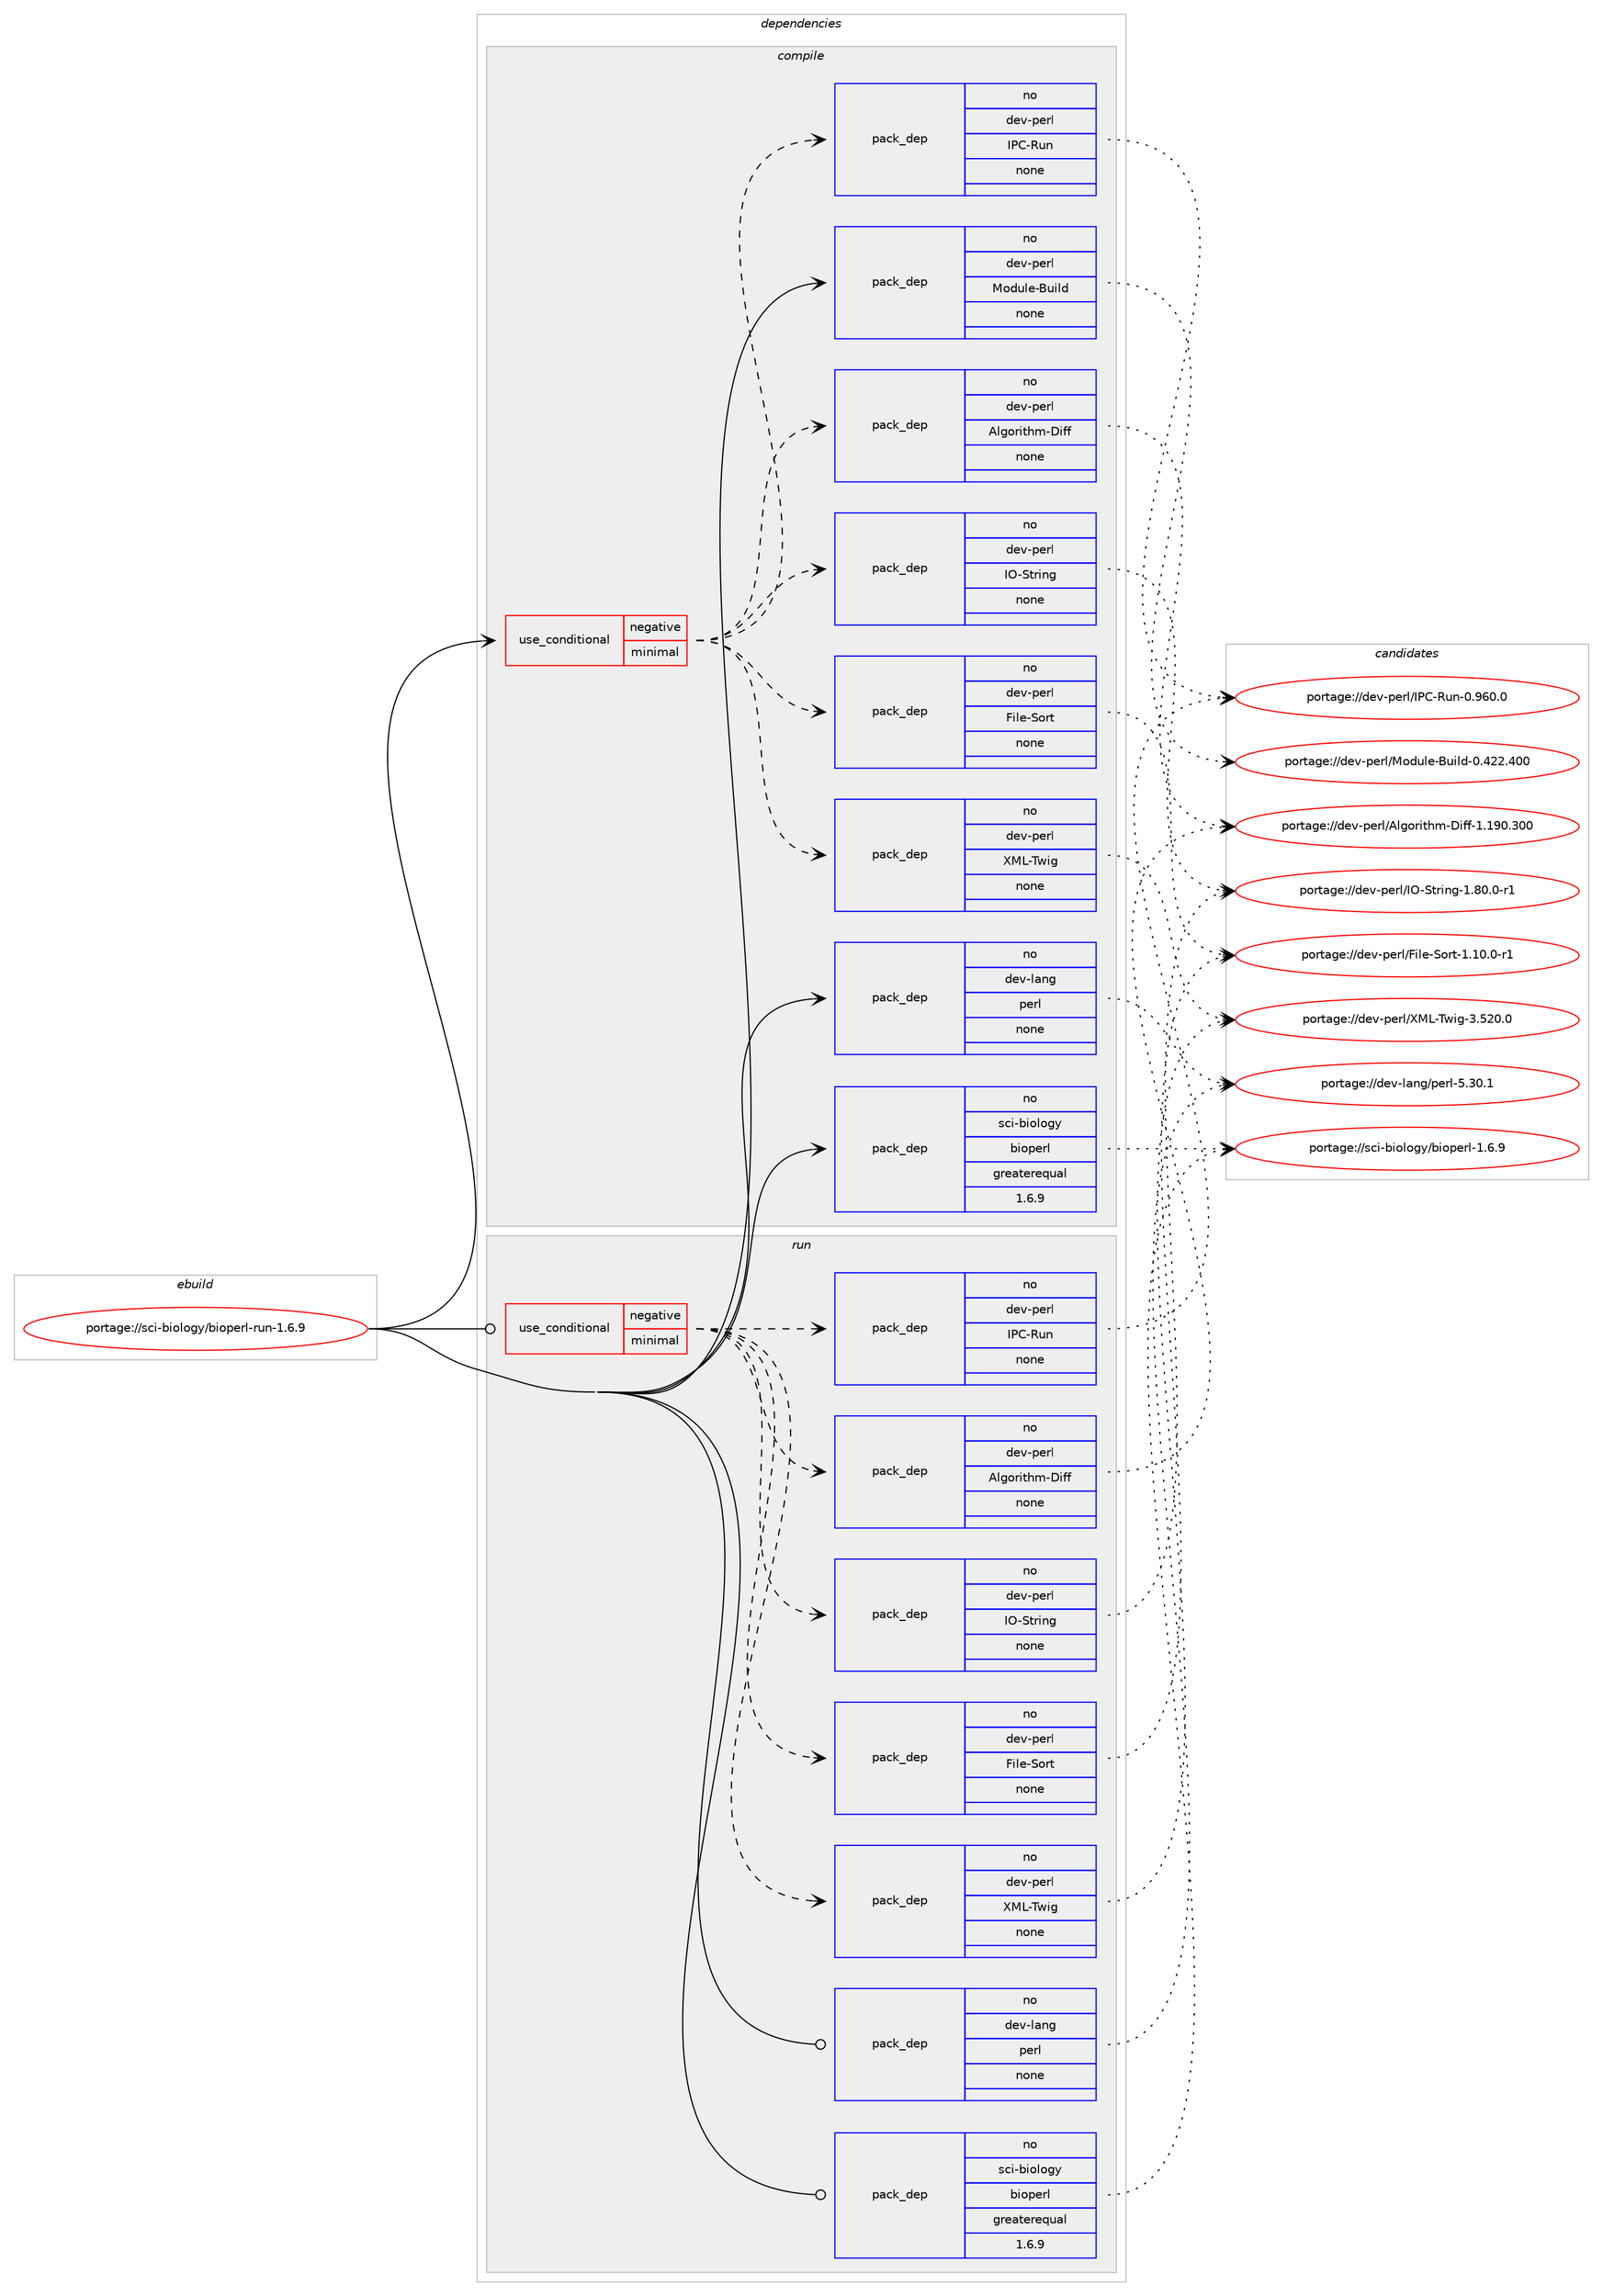 digraph prolog {

# *************
# Graph options
# *************

newrank=true;
concentrate=true;
compound=true;
graph [rankdir=LR,fontname=Helvetica,fontsize=10,ranksep=1.5];#, ranksep=2.5, nodesep=0.2];
edge  [arrowhead=vee];
node  [fontname=Helvetica,fontsize=10];

# **********
# The ebuild
# **********

subgraph cluster_leftcol {
color=gray;
rank=same;
label=<<i>ebuild</i>>;
id [label="portage://sci-biology/bioperl-run-1.6.9", color=red, width=4, href="../sci-biology/bioperl-run-1.6.9.svg"];
}

# ****************
# The dependencies
# ****************

subgraph cluster_midcol {
color=gray;
label=<<i>dependencies</i>>;
subgraph cluster_compile {
fillcolor="#eeeeee";
style=filled;
label=<<i>compile</i>>;
subgraph cond13892 {
dependency66267 [label=<<TABLE BORDER="0" CELLBORDER="1" CELLSPACING="0" CELLPADDING="4"><TR><TD ROWSPAN="3" CELLPADDING="10">use_conditional</TD></TR><TR><TD>negative</TD></TR><TR><TD>minimal</TD></TR></TABLE>>, shape=none, color=red];
subgraph pack50959 {
dependency66268 [label=<<TABLE BORDER="0" CELLBORDER="1" CELLSPACING="0" CELLPADDING="4" WIDTH="220"><TR><TD ROWSPAN="6" CELLPADDING="30">pack_dep</TD></TR><TR><TD WIDTH="110">no</TD></TR><TR><TD>dev-perl</TD></TR><TR><TD>Algorithm-Diff</TD></TR><TR><TD>none</TD></TR><TR><TD></TD></TR></TABLE>>, shape=none, color=blue];
}
dependency66267:e -> dependency66268:w [weight=20,style="dashed",arrowhead="vee"];
subgraph pack50960 {
dependency66269 [label=<<TABLE BORDER="0" CELLBORDER="1" CELLSPACING="0" CELLPADDING="4" WIDTH="220"><TR><TD ROWSPAN="6" CELLPADDING="30">pack_dep</TD></TR><TR><TD WIDTH="110">no</TD></TR><TR><TD>dev-perl</TD></TR><TR><TD>XML-Twig</TD></TR><TR><TD>none</TD></TR><TR><TD></TD></TR></TABLE>>, shape=none, color=blue];
}
dependency66267:e -> dependency66269:w [weight=20,style="dashed",arrowhead="vee"];
subgraph pack50961 {
dependency66270 [label=<<TABLE BORDER="0" CELLBORDER="1" CELLSPACING="0" CELLPADDING="4" WIDTH="220"><TR><TD ROWSPAN="6" CELLPADDING="30">pack_dep</TD></TR><TR><TD WIDTH="110">no</TD></TR><TR><TD>dev-perl</TD></TR><TR><TD>IO-String</TD></TR><TR><TD>none</TD></TR><TR><TD></TD></TR></TABLE>>, shape=none, color=blue];
}
dependency66267:e -> dependency66270:w [weight=20,style="dashed",arrowhead="vee"];
subgraph pack50962 {
dependency66271 [label=<<TABLE BORDER="0" CELLBORDER="1" CELLSPACING="0" CELLPADDING="4" WIDTH="220"><TR><TD ROWSPAN="6" CELLPADDING="30">pack_dep</TD></TR><TR><TD WIDTH="110">no</TD></TR><TR><TD>dev-perl</TD></TR><TR><TD>IPC-Run</TD></TR><TR><TD>none</TD></TR><TR><TD></TD></TR></TABLE>>, shape=none, color=blue];
}
dependency66267:e -> dependency66271:w [weight=20,style="dashed",arrowhead="vee"];
subgraph pack50963 {
dependency66272 [label=<<TABLE BORDER="0" CELLBORDER="1" CELLSPACING="0" CELLPADDING="4" WIDTH="220"><TR><TD ROWSPAN="6" CELLPADDING="30">pack_dep</TD></TR><TR><TD WIDTH="110">no</TD></TR><TR><TD>dev-perl</TD></TR><TR><TD>File-Sort</TD></TR><TR><TD>none</TD></TR><TR><TD></TD></TR></TABLE>>, shape=none, color=blue];
}
dependency66267:e -> dependency66272:w [weight=20,style="dashed",arrowhead="vee"];
}
id:e -> dependency66267:w [weight=20,style="solid",arrowhead="vee"];
subgraph pack50964 {
dependency66273 [label=<<TABLE BORDER="0" CELLBORDER="1" CELLSPACING="0" CELLPADDING="4" WIDTH="220"><TR><TD ROWSPAN="6" CELLPADDING="30">pack_dep</TD></TR><TR><TD WIDTH="110">no</TD></TR><TR><TD>dev-lang</TD></TR><TR><TD>perl</TD></TR><TR><TD>none</TD></TR><TR><TD></TD></TR></TABLE>>, shape=none, color=blue];
}
id:e -> dependency66273:w [weight=20,style="solid",arrowhead="vee"];
subgraph pack50965 {
dependency66274 [label=<<TABLE BORDER="0" CELLBORDER="1" CELLSPACING="0" CELLPADDING="4" WIDTH="220"><TR><TD ROWSPAN="6" CELLPADDING="30">pack_dep</TD></TR><TR><TD WIDTH="110">no</TD></TR><TR><TD>dev-perl</TD></TR><TR><TD>Module-Build</TD></TR><TR><TD>none</TD></TR><TR><TD></TD></TR></TABLE>>, shape=none, color=blue];
}
id:e -> dependency66274:w [weight=20,style="solid",arrowhead="vee"];
subgraph pack50966 {
dependency66275 [label=<<TABLE BORDER="0" CELLBORDER="1" CELLSPACING="0" CELLPADDING="4" WIDTH="220"><TR><TD ROWSPAN="6" CELLPADDING="30">pack_dep</TD></TR><TR><TD WIDTH="110">no</TD></TR><TR><TD>sci-biology</TD></TR><TR><TD>bioperl</TD></TR><TR><TD>greaterequal</TD></TR><TR><TD>1.6.9</TD></TR></TABLE>>, shape=none, color=blue];
}
id:e -> dependency66275:w [weight=20,style="solid",arrowhead="vee"];
}
subgraph cluster_compileandrun {
fillcolor="#eeeeee";
style=filled;
label=<<i>compile and run</i>>;
}
subgraph cluster_run {
fillcolor="#eeeeee";
style=filled;
label=<<i>run</i>>;
subgraph cond13893 {
dependency66276 [label=<<TABLE BORDER="0" CELLBORDER="1" CELLSPACING="0" CELLPADDING="4"><TR><TD ROWSPAN="3" CELLPADDING="10">use_conditional</TD></TR><TR><TD>negative</TD></TR><TR><TD>minimal</TD></TR></TABLE>>, shape=none, color=red];
subgraph pack50967 {
dependency66277 [label=<<TABLE BORDER="0" CELLBORDER="1" CELLSPACING="0" CELLPADDING="4" WIDTH="220"><TR><TD ROWSPAN="6" CELLPADDING="30">pack_dep</TD></TR><TR><TD WIDTH="110">no</TD></TR><TR><TD>dev-perl</TD></TR><TR><TD>Algorithm-Diff</TD></TR><TR><TD>none</TD></TR><TR><TD></TD></TR></TABLE>>, shape=none, color=blue];
}
dependency66276:e -> dependency66277:w [weight=20,style="dashed",arrowhead="vee"];
subgraph pack50968 {
dependency66278 [label=<<TABLE BORDER="0" CELLBORDER="1" CELLSPACING="0" CELLPADDING="4" WIDTH="220"><TR><TD ROWSPAN="6" CELLPADDING="30">pack_dep</TD></TR><TR><TD WIDTH="110">no</TD></TR><TR><TD>dev-perl</TD></TR><TR><TD>XML-Twig</TD></TR><TR><TD>none</TD></TR><TR><TD></TD></TR></TABLE>>, shape=none, color=blue];
}
dependency66276:e -> dependency66278:w [weight=20,style="dashed",arrowhead="vee"];
subgraph pack50969 {
dependency66279 [label=<<TABLE BORDER="0" CELLBORDER="1" CELLSPACING="0" CELLPADDING="4" WIDTH="220"><TR><TD ROWSPAN="6" CELLPADDING="30">pack_dep</TD></TR><TR><TD WIDTH="110">no</TD></TR><TR><TD>dev-perl</TD></TR><TR><TD>IO-String</TD></TR><TR><TD>none</TD></TR><TR><TD></TD></TR></TABLE>>, shape=none, color=blue];
}
dependency66276:e -> dependency66279:w [weight=20,style="dashed",arrowhead="vee"];
subgraph pack50970 {
dependency66280 [label=<<TABLE BORDER="0" CELLBORDER="1" CELLSPACING="0" CELLPADDING="4" WIDTH="220"><TR><TD ROWSPAN="6" CELLPADDING="30">pack_dep</TD></TR><TR><TD WIDTH="110">no</TD></TR><TR><TD>dev-perl</TD></TR><TR><TD>IPC-Run</TD></TR><TR><TD>none</TD></TR><TR><TD></TD></TR></TABLE>>, shape=none, color=blue];
}
dependency66276:e -> dependency66280:w [weight=20,style="dashed",arrowhead="vee"];
subgraph pack50971 {
dependency66281 [label=<<TABLE BORDER="0" CELLBORDER="1" CELLSPACING="0" CELLPADDING="4" WIDTH="220"><TR><TD ROWSPAN="6" CELLPADDING="30">pack_dep</TD></TR><TR><TD WIDTH="110">no</TD></TR><TR><TD>dev-perl</TD></TR><TR><TD>File-Sort</TD></TR><TR><TD>none</TD></TR><TR><TD></TD></TR></TABLE>>, shape=none, color=blue];
}
dependency66276:e -> dependency66281:w [weight=20,style="dashed",arrowhead="vee"];
}
id:e -> dependency66276:w [weight=20,style="solid",arrowhead="odot"];
subgraph pack50972 {
dependency66282 [label=<<TABLE BORDER="0" CELLBORDER="1" CELLSPACING="0" CELLPADDING="4" WIDTH="220"><TR><TD ROWSPAN="6" CELLPADDING="30">pack_dep</TD></TR><TR><TD WIDTH="110">no</TD></TR><TR><TD>dev-lang</TD></TR><TR><TD>perl</TD></TR><TR><TD>none</TD></TR><TR><TD></TD></TR></TABLE>>, shape=none, color=blue];
}
id:e -> dependency66282:w [weight=20,style="solid",arrowhead="odot"];
subgraph pack50973 {
dependency66283 [label=<<TABLE BORDER="0" CELLBORDER="1" CELLSPACING="0" CELLPADDING="4" WIDTH="220"><TR><TD ROWSPAN="6" CELLPADDING="30">pack_dep</TD></TR><TR><TD WIDTH="110">no</TD></TR><TR><TD>sci-biology</TD></TR><TR><TD>bioperl</TD></TR><TR><TD>greaterequal</TD></TR><TR><TD>1.6.9</TD></TR></TABLE>>, shape=none, color=blue];
}
id:e -> dependency66283:w [weight=20,style="solid",arrowhead="odot"];
}
}

# **************
# The candidates
# **************

subgraph cluster_choices {
rank=same;
color=gray;
label=<<i>candidates</i>>;

subgraph choice50959 {
color=black;
nodesep=1;
choice100101118451121011141084765108103111114105116104109456810510210245494649574846514848 [label="portage://dev-perl/Algorithm-Diff-1.190.300", color=red, width=4,href="../dev-perl/Algorithm-Diff-1.190.300.svg"];
dependency66268:e -> choice100101118451121011141084765108103111114105116104109456810510210245494649574846514848:w [style=dotted,weight="100"];
}
subgraph choice50960 {
color=black;
nodesep=1;
choice100101118451121011141084788777645841191051034551465350484648 [label="portage://dev-perl/XML-Twig-3.520.0", color=red, width=4,href="../dev-perl/XML-Twig-3.520.0.svg"];
dependency66269:e -> choice100101118451121011141084788777645841191051034551465350484648:w [style=dotted,weight="100"];
}
subgraph choice50961 {
color=black;
nodesep=1;
choice100101118451121011141084773794583116114105110103454946564846484511449 [label="portage://dev-perl/IO-String-1.80.0-r1", color=red, width=4,href="../dev-perl/IO-String-1.80.0-r1.svg"];
dependency66270:e -> choice100101118451121011141084773794583116114105110103454946564846484511449:w [style=dotted,weight="100"];
}
subgraph choice50962 {
color=black;
nodesep=1;
choice100101118451121011141084773806745821171104548465754484648 [label="portage://dev-perl/IPC-Run-0.960.0", color=red, width=4,href="../dev-perl/IPC-Run-0.960.0.svg"];
dependency66271:e -> choice100101118451121011141084773806745821171104548465754484648:w [style=dotted,weight="100"];
}
subgraph choice50963 {
color=black;
nodesep=1;
choice1001011184511210111410847701051081014583111114116454946494846484511449 [label="portage://dev-perl/File-Sort-1.10.0-r1", color=red, width=4,href="../dev-perl/File-Sort-1.10.0-r1.svg"];
dependency66272:e -> choice1001011184511210111410847701051081014583111114116454946494846484511449:w [style=dotted,weight="100"];
}
subgraph choice50964 {
color=black;
nodesep=1;
choice10010111845108971101034711210111410845534651484649 [label="portage://dev-lang/perl-5.30.1", color=red, width=4,href="../dev-lang/perl-5.30.1.svg"];
dependency66273:e -> choice10010111845108971101034711210111410845534651484649:w [style=dotted,weight="100"];
}
subgraph choice50965 {
color=black;
nodesep=1;
choice100101118451121011141084777111100117108101456611710510810045484652505046524848 [label="portage://dev-perl/Module-Build-0.422.400", color=red, width=4,href="../dev-perl/Module-Build-0.422.400.svg"];
dependency66274:e -> choice100101118451121011141084777111100117108101456611710510810045484652505046524848:w [style=dotted,weight="100"];
}
subgraph choice50966 {
color=black;
nodesep=1;
choice1159910545981051111081111031214798105111112101114108454946544657 [label="portage://sci-biology/bioperl-1.6.9", color=red, width=4,href="../sci-biology/bioperl-1.6.9.svg"];
dependency66275:e -> choice1159910545981051111081111031214798105111112101114108454946544657:w [style=dotted,weight="100"];
}
subgraph choice50967 {
color=black;
nodesep=1;
choice100101118451121011141084765108103111114105116104109456810510210245494649574846514848 [label="portage://dev-perl/Algorithm-Diff-1.190.300", color=red, width=4,href="../dev-perl/Algorithm-Diff-1.190.300.svg"];
dependency66277:e -> choice100101118451121011141084765108103111114105116104109456810510210245494649574846514848:w [style=dotted,weight="100"];
}
subgraph choice50968 {
color=black;
nodesep=1;
choice100101118451121011141084788777645841191051034551465350484648 [label="portage://dev-perl/XML-Twig-3.520.0", color=red, width=4,href="../dev-perl/XML-Twig-3.520.0.svg"];
dependency66278:e -> choice100101118451121011141084788777645841191051034551465350484648:w [style=dotted,weight="100"];
}
subgraph choice50969 {
color=black;
nodesep=1;
choice100101118451121011141084773794583116114105110103454946564846484511449 [label="portage://dev-perl/IO-String-1.80.0-r1", color=red, width=4,href="../dev-perl/IO-String-1.80.0-r1.svg"];
dependency66279:e -> choice100101118451121011141084773794583116114105110103454946564846484511449:w [style=dotted,weight="100"];
}
subgraph choice50970 {
color=black;
nodesep=1;
choice100101118451121011141084773806745821171104548465754484648 [label="portage://dev-perl/IPC-Run-0.960.0", color=red, width=4,href="../dev-perl/IPC-Run-0.960.0.svg"];
dependency66280:e -> choice100101118451121011141084773806745821171104548465754484648:w [style=dotted,weight="100"];
}
subgraph choice50971 {
color=black;
nodesep=1;
choice1001011184511210111410847701051081014583111114116454946494846484511449 [label="portage://dev-perl/File-Sort-1.10.0-r1", color=red, width=4,href="../dev-perl/File-Sort-1.10.0-r1.svg"];
dependency66281:e -> choice1001011184511210111410847701051081014583111114116454946494846484511449:w [style=dotted,weight="100"];
}
subgraph choice50972 {
color=black;
nodesep=1;
choice10010111845108971101034711210111410845534651484649 [label="portage://dev-lang/perl-5.30.1", color=red, width=4,href="../dev-lang/perl-5.30.1.svg"];
dependency66282:e -> choice10010111845108971101034711210111410845534651484649:w [style=dotted,weight="100"];
}
subgraph choice50973 {
color=black;
nodesep=1;
choice1159910545981051111081111031214798105111112101114108454946544657 [label="portage://sci-biology/bioperl-1.6.9", color=red, width=4,href="../sci-biology/bioperl-1.6.9.svg"];
dependency66283:e -> choice1159910545981051111081111031214798105111112101114108454946544657:w [style=dotted,weight="100"];
}
}

}
